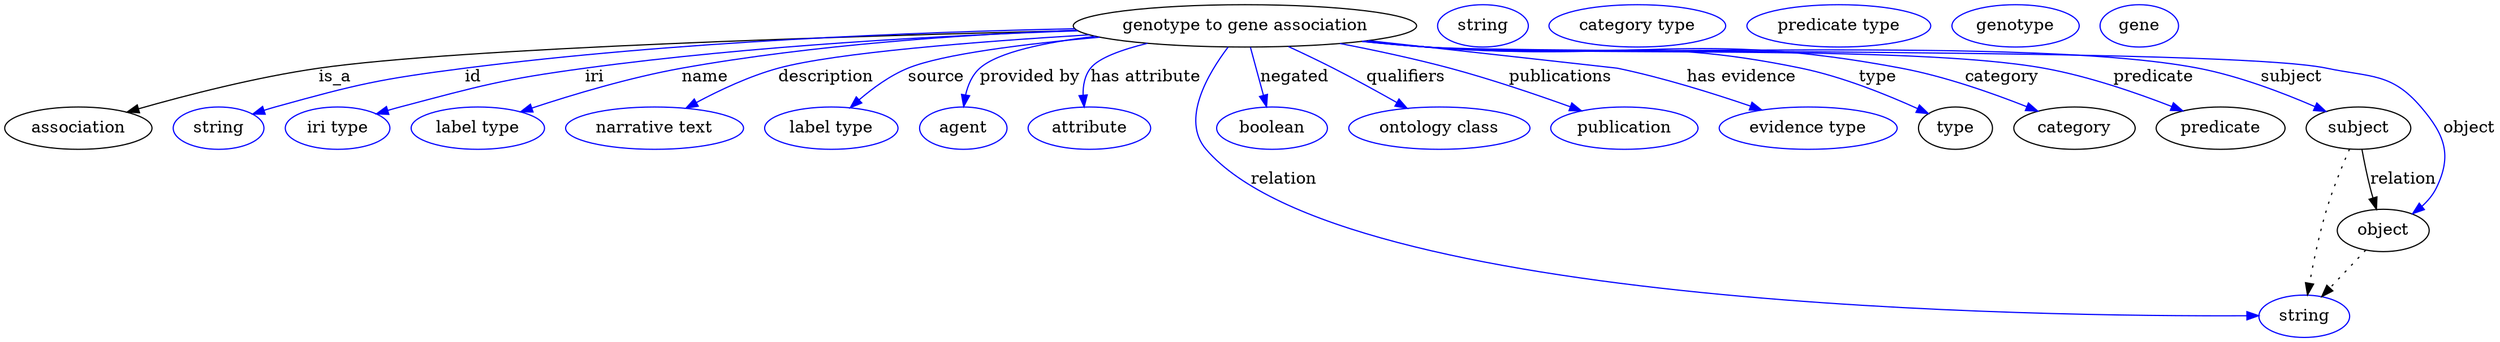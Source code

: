 digraph {
	graph [bb="0,0,2112.4,283"];
	node [label="\N"];
	"genotype to gene association"	[height=0.5,
		label="genotype to gene association",
		pos="1052.4,265",
		width=4.0441];
	association	[height=0.5,
		pos="62.394,178",
		width=1.7332];
	"genotype to gene association" -> association	[label=is_a,
		lp="280.39,221.5",
		pos="e,103.73,191.66 910.26,261.01 718.32,256.39 386.48,246.22 266.39,229 213.54,221.42 154.41,206.15 113.47,194.47"];
	id	[color=blue,
		height=0.5,
		label=string,
		pos="181.39,178",
		width=1.0652];
	"genotype to gene association" -> id	[color=blue,
		label=id,
		lp="397.39,221.5",
		pos="e,210.38,189.99 907.85,262.56 773.36,259.75 567.62,251.72 390.39,229 317.94,219.71 299.77,215.57 229.39,196 226.29,195.14 223.09,\
194.17 219.89,193.15",
		style=solid];
	iri	[color=blue,
		height=0.5,
		label="iri type",
		pos="282.39,178",
		width=1.2277];
	"genotype to gene association" -> iri	[color=blue,
		label=iri,
		lp="500.39,221.5",
		pos="e,315.32,190.14 910.58,260.8 797.04,256.88 633.93,248.19 492.39,229 421.74,219.42 404.32,214.25 335.39,196 332.02,195.11 328.55,\
194.13 325.07,193.11",
		style=solid];
	name	[color=blue,
		height=0.5,
		label="label type",
		pos="401.39,178",
		width=1.5707];
	"genotype to gene association" -> name	[color=blue,
		label=name,
		lp="594.39,221.5",
		pos="e,437.66,191.88 909.72,261.31 814.2,257.61 685.99,248.99 574.39,229 530.56,221.15 481.95,206.56 447.44,195.15",
		style=solid];
	description	[color=blue,
		height=0.5,
		label="narrative text",
		pos="551.39,178",
		width=2.0943];
	"genotype to gene association" -> description	[color=blue,
		label=description,
		lp="696.89,221.5",
		pos="e,578,194.94 920.34,257.36 824.88,251.61 704.59,242.14 656.39,229 632.18,222.4 606.72,210.41 586.94,199.84",
		style=solid];
	source	[color=blue,
		height=0.5,
		label="label type",
		pos="701.39,178",
		width=1.5707];
	"genotype to gene association" -> source	[color=blue,
		label=source,
		lp="790.39,221.5",
		pos="e,717.45,195.36 928.98,255.36 865.57,249.64 795.62,240.97 766.39,229 751.19,222.77 736.49,212 724.93,202.05",
		style=solid];
	"provided by"	[color=blue,
		height=0.5,
		label=agent,
		pos="813.39,178",
		width=1.0291];
	"genotype to gene association" -> "provided by"	[color=blue,
		label="provided by",
		lp="869.89,221.5",
		pos="e,813.7,196.29 925.49,256.14 883.17,251.06 842.84,242.71 827.39,229 820.88,223.21 817.29,214.67 815.34,206.27",
		style=solid];
	"has attribute"	[color=blue,
		height=0.5,
		label=attribute,
		pos="920.39,178",
		width=1.4443];
	"genotype to gene association" -> "has attribute"	[color=blue,
		label="has attribute",
		lp="968.39,221.5",
		pos="e,915.97,196.01 969.61,250.15 947.7,244.74 928.22,237.71 921.39,229 916.4,222.63 914.91,214.28 915.04,206.23",
		style=solid];
	relation	[color=blue,
		height=0.5,
		label=string,
		pos="1950.4,18",
		width=1.0652];
	"genotype to gene association" -> relation	[color=blue,
		label=relation,
		lp="1085.4,134.5",
		pos="e,1912,18.522 1038.1,246.9 1021.1,224.5 997.78,185.13 1019.4,160 1135.4,25.097 1727.3,17.666 1901.9,18.464",
		style=solid];
	negated	[color=blue,
		height=0.5,
		label=boolean,
		pos="1075.4,178",
		width=1.2999];
	"genotype to gene association" -> negated	[color=blue,
		label=negated,
		lp="1094.4,221.5",
		pos="e,1070.7,196.18 1057,246.8 1060.2,235.05 1064.5,219.24 1068.1,205.84",
		style=solid];
	qualifiers	[color=blue,
		height=0.5,
		label="ontology class",
		pos="1216.4,178",
		width=2.1304];
	"genotype to gene association" -> qualifiers	[color=blue,
		label=qualifiers,
		lp="1188.9,221.5",
		pos="e,1189.4,194.85 1089.3,247.46 1101.5,241.8 1115.1,235.3 1127.4,229 1145.1,219.93 1164.3,209.23 1180.4,200.05",
		style=solid];
	publications	[color=blue,
		height=0.5,
		label=publication,
		pos="1373.4,178",
		width=1.7332];
	"genotype to gene association" -> publications	[color=blue,
		label=publications,
		lp="1320.4,221.5",
		pos="e,1337.2,192.76 1133.5,249.95 1162.9,244.25 1196.3,237.1 1226.4,229 1260.7,219.75 1298.7,206.75 1327.5,196.33",
		style=solid];
	"has evidence"	[color=blue,
		height=0.5,
		label="evidence type",
		pos="1529.4,178",
		width=2.0943];
	"genotype to gene association" -> "has evidence"	[color=blue,
		label="has evidence",
		lp="1473.9,221.5",
		pos="e,1490.2,193.46 1157.3,252.5 1248.2,242.51 1365.8,229.55 1368.4,229 1406.8,220.98 1449.2,207.64 1480.8,196.75",
		style=solid];
	type	[height=0.5,
		pos="1654.4,178",
		width=0.86659];
	"genotype to gene association" -> type	[color=blue,
		label=type,
		lp="1588.4,221.5",
		pos="e,1631.6,190.37 1154,252.08 1171.8,250.22 1190.1,248.44 1207.4,247 1348,235.3 1386.3,257.85 1524.4,229 1559,221.77 1596.5,206.47 \
1622.3,194.69",
		style=solid];
	category	[height=0.5,
		pos="1755.4,178",
		width=1.4263];
	"genotype to gene association" -> category	[color=blue,
		label=category,
		lp="1693.9,221.5",
		pos="e,1724.3,192.48 1153.2,251.99 1171.2,250.12 1189.9,248.35 1207.4,247 1385.3,233.27 1433.1,262.05 1608.4,229 1645.4,222.02 1685.8,\
207.77 1714.9,196.26",
		style=solid];
	predicate	[height=0.5,
		pos="1879.4,178",
		width=1.5165];
	"genotype to gene association" -> predicate	[color=blue,
		label=predicate,
		lp="1822.4,221.5",
		pos="e,1847.3,192.69 1152.8,251.88 1170.9,250.01 1189.7,248.27 1207.4,247 1323.2,238.67 1615.2,249.56 1729.4,229 1767,222.23 1808.1,208.03 \
1837.7,196.49",
		style=solid];
	subject	[height=0.5,
		pos="1996.4,178",
		width=1.2277];
	"genotype to gene association" -> subject	[color=blue,
		label=subject,
		lp="1939.4,221.5",
		pos="e,1968.8,192.19 1152.3,251.83 1170.6,249.94 1189.6,248.22 1207.4,247 1352.2,237.08 1717.8,256.41 1860.4,229 1895,222.34 1932.6,207.96 \
1959.4,196.33",
		style=solid];
	object	[height=0.5,
		pos="2017.4,91",
		width=1.0832];
	"genotype to gene association" -> object	[color=blue,
		label=object,
		lp="2090.4,178",
		pos="e,2042.3,105.25 1151.9,251.81 1170.3,249.92 1189.4,248.19 1207.4,247 1291.9,241.38 1886.5,246.44 1969.4,229 2007,221.08 2024.4,225.22 \
2049.4,196 2069.7,172.29 2076.1,155.03 2062.4,127 2059.5,121.17 2055.2,116.02 2050.3,111.6",
		style=solid];
	association_type	[color=blue,
		height=0.5,
		label=string,
		pos="1254.4,265",
		width=1.0652];
	association_category	[color=blue,
		height=0.5,
		label="category type",
		pos="1385.4,265",
		width=2.0762];
	"genotype to gene association_predicate"	[color=blue,
		height=0.5,
		label="predicate type",
		pos="1556.4,265",
		width=2.1665];
	subject -> relation	[pos="e,1953.1,36.136 1988.8,160.24 1982.9,146.64 1974.8,126.88 1969.4,109 1963.1,88.265 1958.2,64.241 1954.9,46.231",
		style=dotted];
	subject -> object	[label=relation,
		lp="2034.4,134.5",
		pos="e,2011.7,108.98 1999.4,159.77 2001.2,150.09 2003.6,137.8 2006.4,127 2007.1,124.32 2007.9,121.53 2008.7,118.76"];
	"genotype to gene association_subject"	[color=blue,
		height=0.5,
		label=genotype,
		pos="1706.4,265",
		width=1.4985];
	object -> relation	[pos="e,1965.2,34.713 2002.5,74.243 1993.6,64.775 1982.1,52.56 1972.1,42.024",
		style=dotted];
	"genotype to gene association_object"	[color=blue,
		height=0.5,
		label=gene,
		pos="1811.4,265",
		width=0.92075];
}
